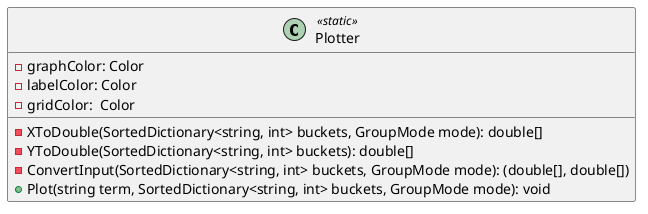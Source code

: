 @startuml Plotter
class "Plotter" <<static>>  {
    - graphColor: Color
    - labelColor: Color
    - gridColor:  Color
    - XToDouble(SortedDictionary<string, int> buckets, GroupMode mode): double[]
    - YToDouble(SortedDictionary<string, int> buckets): double[]
    - ConvertInput(SortedDictionary<string, int> buckets, GroupMode mode): (double[], double[])
    + Plot(string term, SortedDictionary<string, int> buckets, GroupMode mode): void
}
@enduml